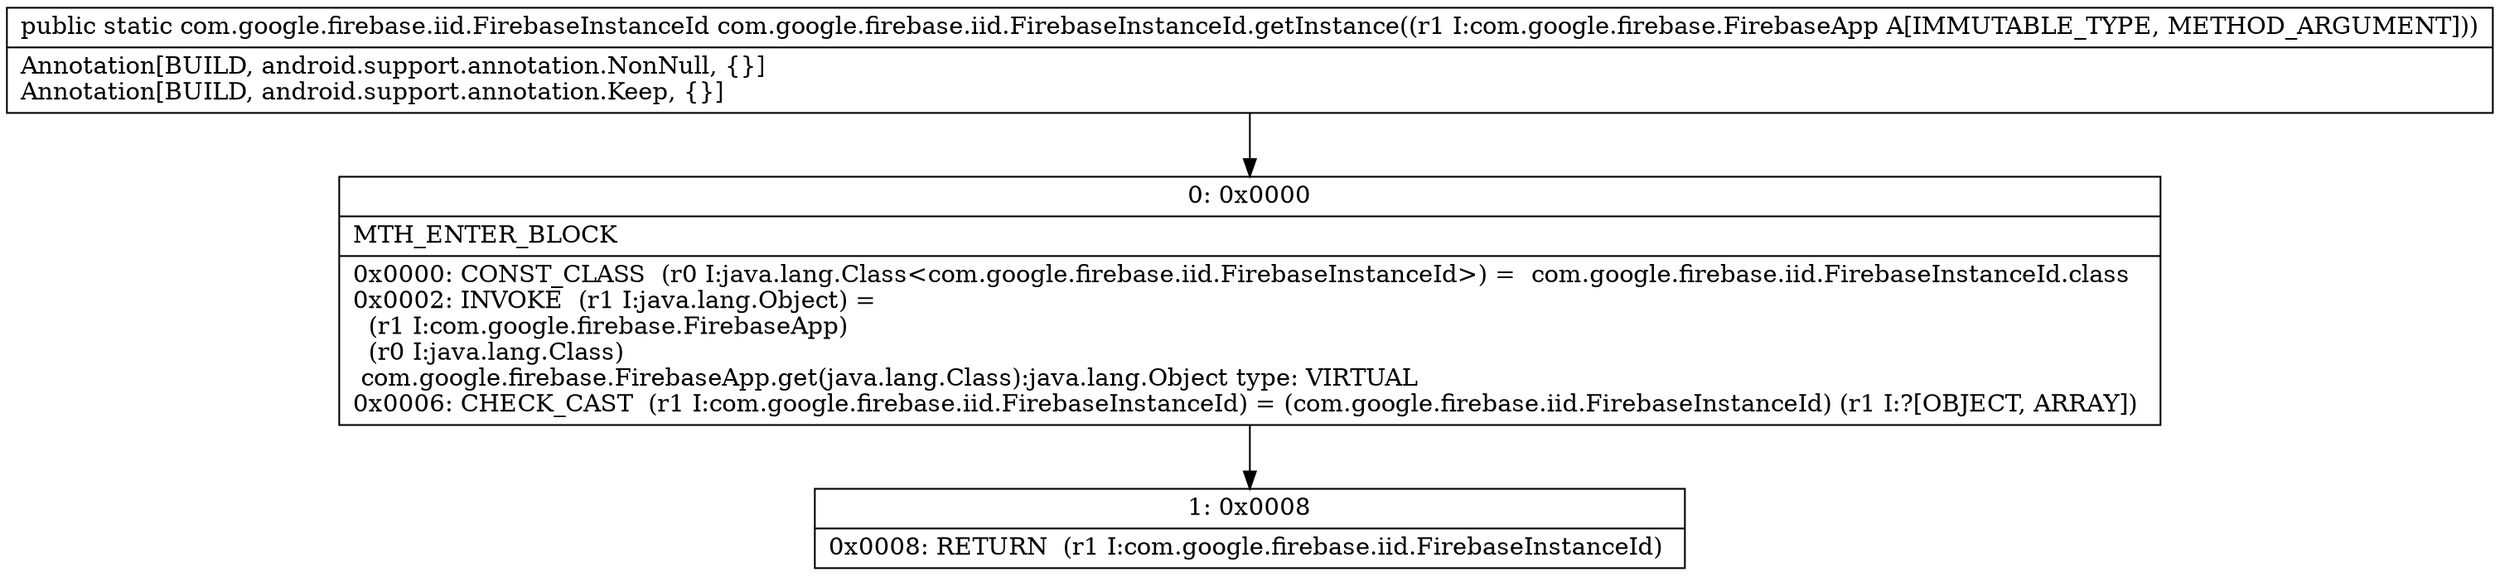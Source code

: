 digraph "CFG forcom.google.firebase.iid.FirebaseInstanceId.getInstance(Lcom\/google\/firebase\/FirebaseApp;)Lcom\/google\/firebase\/iid\/FirebaseInstanceId;" {
Node_0 [shape=record,label="{0\:\ 0x0000|MTH_ENTER_BLOCK\l|0x0000: CONST_CLASS  (r0 I:java.lang.Class\<com.google.firebase.iid.FirebaseInstanceId\>) =  com.google.firebase.iid.FirebaseInstanceId.class \l0x0002: INVOKE  (r1 I:java.lang.Object) = \l  (r1 I:com.google.firebase.FirebaseApp)\l  (r0 I:java.lang.Class)\l com.google.firebase.FirebaseApp.get(java.lang.Class):java.lang.Object type: VIRTUAL \l0x0006: CHECK_CAST  (r1 I:com.google.firebase.iid.FirebaseInstanceId) = (com.google.firebase.iid.FirebaseInstanceId) (r1 I:?[OBJECT, ARRAY]) \l}"];
Node_1 [shape=record,label="{1\:\ 0x0008|0x0008: RETURN  (r1 I:com.google.firebase.iid.FirebaseInstanceId) \l}"];
MethodNode[shape=record,label="{public static com.google.firebase.iid.FirebaseInstanceId com.google.firebase.iid.FirebaseInstanceId.getInstance((r1 I:com.google.firebase.FirebaseApp A[IMMUTABLE_TYPE, METHOD_ARGUMENT]))  | Annotation[BUILD, android.support.annotation.NonNull, \{\}]\lAnnotation[BUILD, android.support.annotation.Keep, \{\}]\l}"];
MethodNode -> Node_0;
Node_0 -> Node_1;
}

